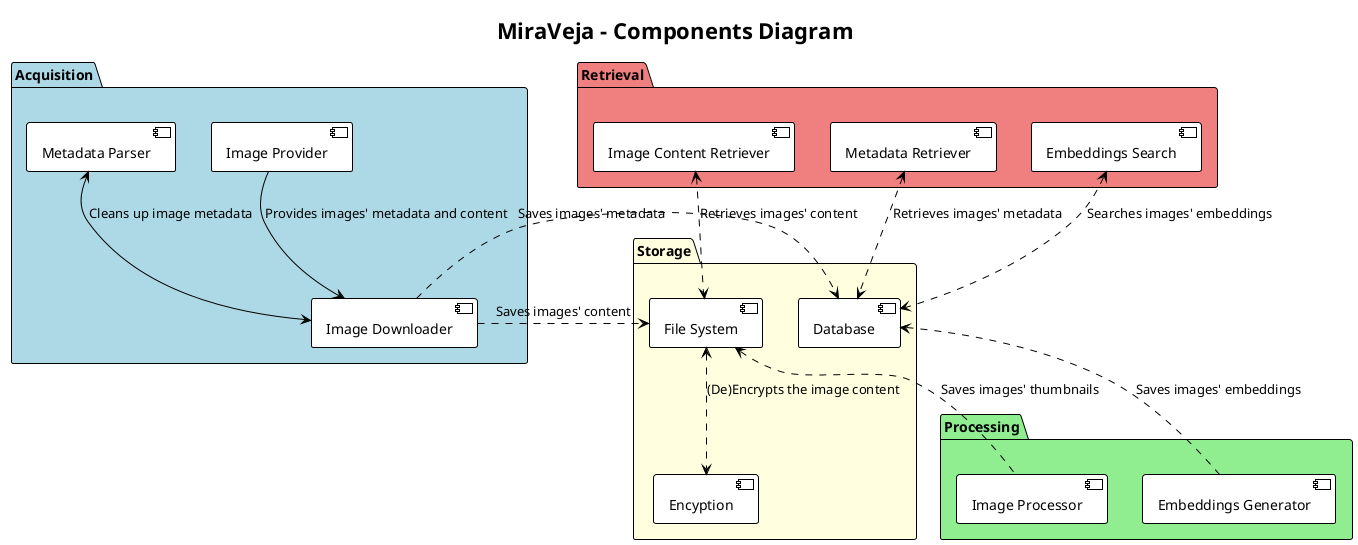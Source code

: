 @startuml "MiraVeja - Components Diagram"
!theme plain

title MiraVeja - Components Diagram

' Components
package Acquisition as acquisition #LightBlue {
    [Image Provider] as imageProvider
    [Image Downloader] as imageDownloader
    [Metadata Parser] as metadataParser
}

package Processing as processing #LightGreen {
    [Image Processor] as imageProcessor
    [Embeddings Generator] as embeddingsGenerator
}

package Storage as storage #LightYellow {
    [Database] as database
    [File System] as fileSystem
    [Encyption] as encryption
}

package Retrieval as retrieval #LightCoral {
    [Image Content Retriever] as imageContentRetriever
    [Metadata Retriever] as metadataRetriever
    [Embeddings Search] as embeddingsSearch
}

' Relationships
imageProvider --> imageDownloader : "Provides images' metadata and content"
metadataParser <--> imageDownloader : "Cleans up image metadata"
imageDownloader .r.> database : "Saves images' metadata"
imageDownloader .r.> fileSystem : "Saves images' content"

imageProcessor .u.> fileSystem : "Saves images' thumbnails"
embeddingsGenerator .u.> database : "Saves images' embeddings"

imageContentRetriever <.d.> fileSystem : "Retrieves images' content"
metadataRetriever <.d.> database : "Retrieves images' metadata"
embeddingsSearch <.d.> database : "Searches images' embeddings"

fileSystem <..> encryption : "(De)Encrypts the image content"

@enduml
